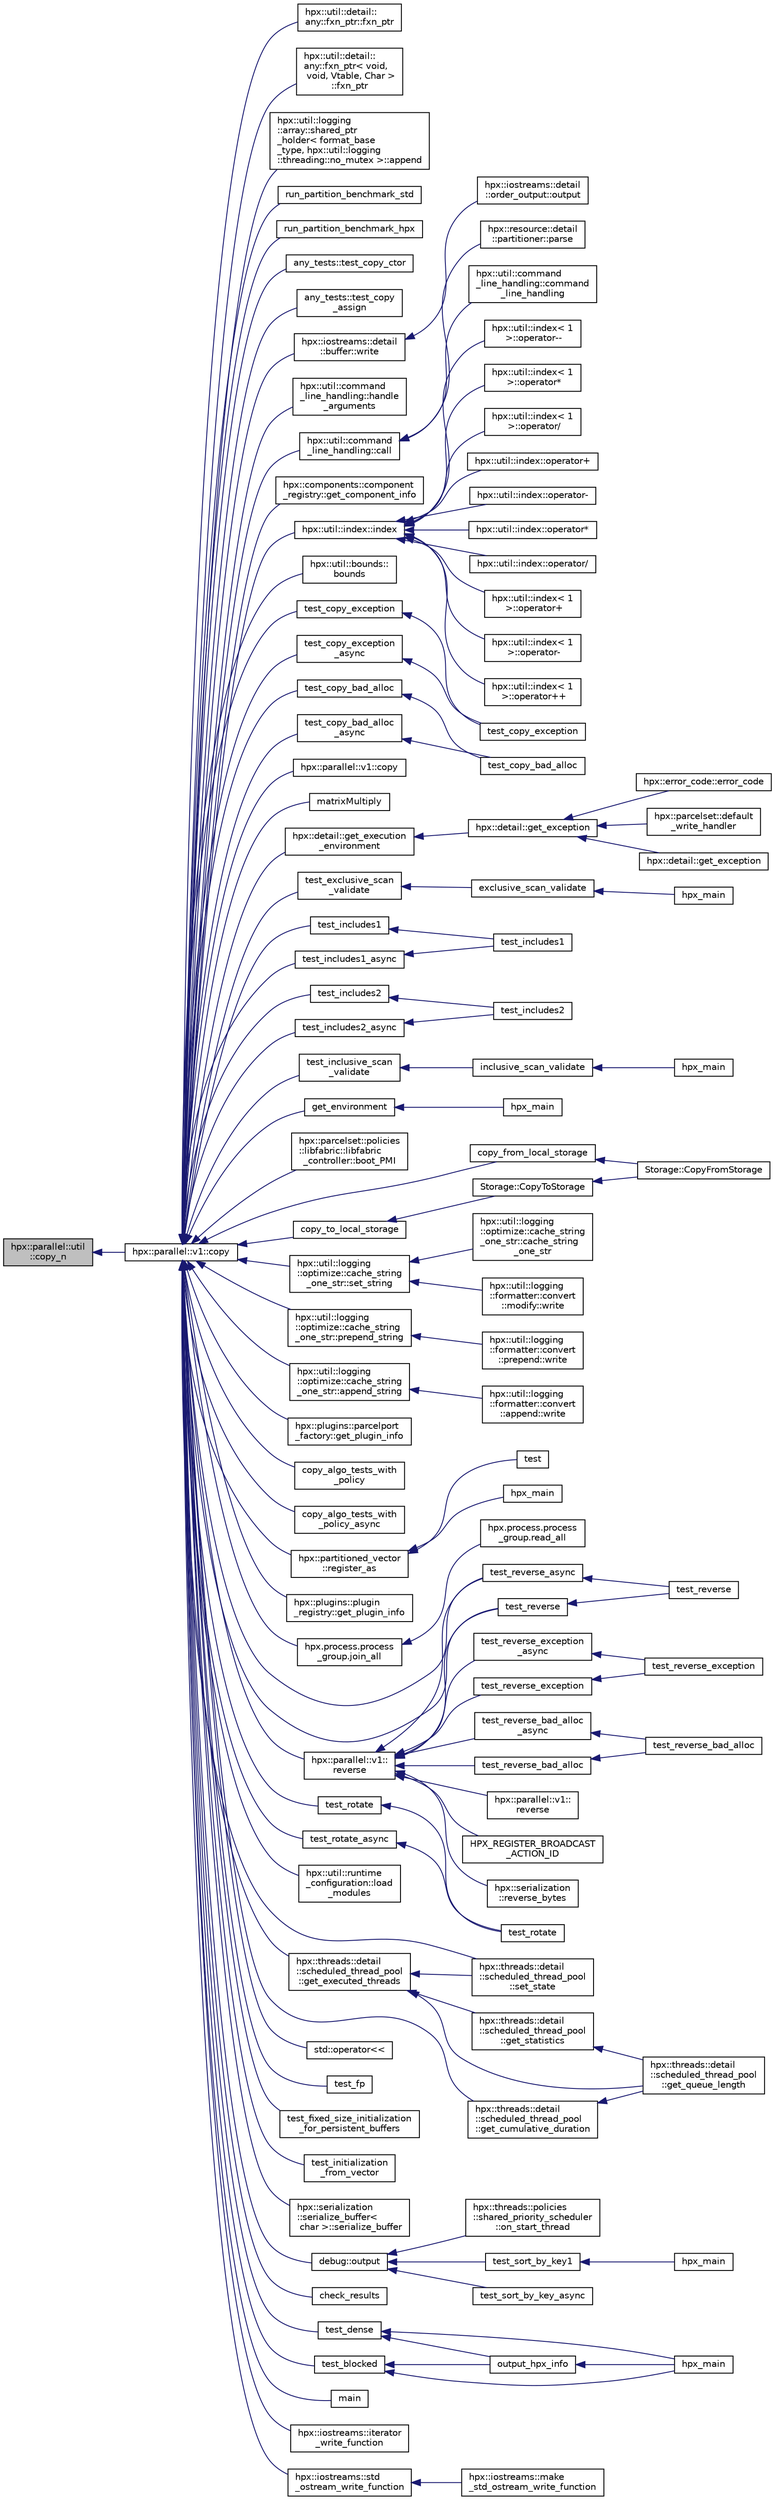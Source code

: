 digraph "hpx::parallel::util::copy_n"
{
  edge [fontname="Helvetica",fontsize="10",labelfontname="Helvetica",labelfontsize="10"];
  node [fontname="Helvetica",fontsize="10",shape=record];
  rankdir="LR";
  Node1063 [label="hpx::parallel::util\l::copy_n",height=0.2,width=0.4,color="black", fillcolor="grey75", style="filled", fontcolor="black"];
  Node1063 -> Node1064 [dir="back",color="midnightblue",fontsize="10",style="solid",fontname="Helvetica"];
  Node1064 [label="hpx::parallel::v1::copy",height=0.2,width=0.4,color="black", fillcolor="white", style="filled",URL="$db/db9/namespacehpx_1_1parallel_1_1v1.html#a502f993845638113034b4a1629b7a3c7"];
  Node1064 -> Node1065 [dir="back",color="midnightblue",fontsize="10",style="solid",fontname="Helvetica"];
  Node1065 [label="hpx::util::detail::\lany::fxn_ptr::fxn_ptr",height=0.2,width=0.4,color="black", fillcolor="white", style="filled",URL="$d7/dcb/structhpx_1_1util_1_1detail_1_1any_1_1fxn__ptr.html#ac412cd5fb1858a7626b032904bfcc99d"];
  Node1064 -> Node1066 [dir="back",color="midnightblue",fontsize="10",style="solid",fontname="Helvetica"];
  Node1066 [label="hpx::util::detail::\lany::fxn_ptr\< void,\l void, Vtable, Char \>\l::fxn_ptr",height=0.2,width=0.4,color="black", fillcolor="white", style="filled",URL="$d4/dfd/structhpx_1_1util_1_1detail_1_1any_1_1fxn__ptr_3_01void_00_01void_00_01_vtable_00_01_char_01_4.html#a34b8b84c43fba3e9c96736494926ef9e"];
  Node1064 -> Node1067 [dir="back",color="midnightblue",fontsize="10",style="solid",fontname="Helvetica"];
  Node1067 [label="hpx::util::logging\l::array::shared_ptr\l_holder\< format_base\l_type, hpx::util::logging\l::threading::no_mutex \>::append",height=0.2,width=0.4,color="black", fillcolor="white", style="filled",URL="$d3/d8f/classhpx_1_1util_1_1logging_1_1array_1_1shared__ptr__holder.html#a048beba4280ba0e17bf9b63e48202479"];
  Node1064 -> Node1068 [dir="back",color="midnightblue",fontsize="10",style="solid",fontname="Helvetica"];
  Node1068 [label="run_partition_benchmark_std",height=0.2,width=0.4,color="black", fillcolor="white", style="filled",URL="$d9/d88/benchmark__partition_8cpp.html#a8587bbea477cabbc07fb8c0909fda4bf"];
  Node1064 -> Node1069 [dir="back",color="midnightblue",fontsize="10",style="solid",fontname="Helvetica"];
  Node1069 [label="run_partition_benchmark_hpx",height=0.2,width=0.4,color="black", fillcolor="white", style="filled",URL="$d9/d88/benchmark__partition_8cpp.html#a5c3c49868cd7a8f750c0d4d67d90501c"];
  Node1064 -> Node1070 [dir="back",color="midnightblue",fontsize="10",style="solid",fontname="Helvetica"];
  Node1070 [label="any_tests::test_copy_ctor",height=0.2,width=0.4,color="black", fillcolor="white", style="filled",URL="$de/db0/namespaceany__tests.html#a4d2963fdb2362116cd7576b469e16554"];
  Node1064 -> Node1071 [dir="back",color="midnightblue",fontsize="10",style="solid",fontname="Helvetica"];
  Node1071 [label="any_tests::test_copy\l_assign",height=0.2,width=0.4,color="black", fillcolor="white", style="filled",URL="$de/db0/namespaceany__tests.html#aedf0528c40685a62151d9d189d9478a8"];
  Node1064 -> Node1072 [dir="back",color="midnightblue",fontsize="10",style="solid",fontname="Helvetica"];
  Node1072 [label="hpx::iostreams::detail\l::buffer::write",height=0.2,width=0.4,color="black", fillcolor="white", style="filled",URL="$d0/d8a/structhpx_1_1iostreams_1_1detail_1_1buffer.html#a3806c1acdff428b6a80e01c3304b1320"];
  Node1072 -> Node1073 [dir="back",color="midnightblue",fontsize="10",style="solid",fontname="Helvetica"];
  Node1073 [label="hpx::iostreams::detail\l::order_output::output",height=0.2,width=0.4,color="black", fillcolor="white", style="filled",URL="$d8/d93/structhpx_1_1iostreams_1_1detail_1_1order__output.html#aa91d162ef08182ee688436517a0724c7"];
  Node1064 -> Node1074 [dir="back",color="midnightblue",fontsize="10",style="solid",fontname="Helvetica"];
  Node1074 [label="hpx::util::command\l_line_handling::handle\l_arguments",height=0.2,width=0.4,color="black", fillcolor="white", style="filled",URL="$d2/df0/structhpx_1_1util_1_1command__line__handling.html#a1aa8a009a61fe583bf8de6e144846eee"];
  Node1064 -> Node1075 [dir="back",color="midnightblue",fontsize="10",style="solid",fontname="Helvetica"];
  Node1075 [label="hpx::util::command\l_line_handling::call",height=0.2,width=0.4,color="black", fillcolor="white", style="filled",URL="$d2/df0/structhpx_1_1util_1_1command__line__handling.html#a88a7542cea910b1dcb77191654c3419e"];
  Node1075 -> Node1076 [dir="back",color="midnightblue",fontsize="10",style="solid",fontname="Helvetica"];
  Node1076 [label="hpx::util::command\l_line_handling::command\l_line_handling",height=0.2,width=0.4,color="black", fillcolor="white", style="filled",URL="$d2/df0/structhpx_1_1util_1_1command__line__handling.html#a41c8e4f57b82b9f0357d259c70d11527"];
  Node1075 -> Node1077 [dir="back",color="midnightblue",fontsize="10",style="solid",fontname="Helvetica"];
  Node1077 [label="hpx::resource::detail\l::partitioner::parse",height=0.2,width=0.4,color="black", fillcolor="white", style="filled",URL="$d0/dab/classhpx_1_1resource_1_1detail_1_1partitioner.html#a8319dd5018945e7d493f7a6d88a6ca02"];
  Node1064 -> Node1078 [dir="back",color="midnightblue",fontsize="10",style="solid",fontname="Helvetica"];
  Node1078 [label="hpx::components::component\l_registry::get_component_info",height=0.2,width=0.4,color="black", fillcolor="white", style="filled",URL="$de/da5/structhpx_1_1components_1_1component__registry.html#a12bb12c156afc3b514f5ae5aed45090f",tooltip="Return the ini-information for all contained components. "];
  Node1064 -> Node1079 [dir="back",color="midnightblue",fontsize="10",style="solid",fontname="Helvetica"];
  Node1079 [label="hpx::util::index::index",height=0.2,width=0.4,color="black", fillcolor="white", style="filled",URL="$de/d30/classhpx_1_1util_1_1index.html#abf882e9cdd8bf9d95b4faba144f9caed",tooltip="Effects: Zero-initializes each component. "];
  Node1079 -> Node1080 [dir="back",color="midnightblue",fontsize="10",style="solid",fontname="Helvetica"];
  Node1080 [label="hpx::util::index::operator+",height=0.2,width=0.4,color="black", fillcolor="white", style="filled",URL="$de/d30/classhpx_1_1util_1_1index.html#aa34af735cadc4d8a2b5692f4b412912e",tooltip="Returns: index<Rank>{*this} += rhs. "];
  Node1079 -> Node1081 [dir="back",color="midnightblue",fontsize="10",style="solid",fontname="Helvetica"];
  Node1081 [label="hpx::util::index::operator-",height=0.2,width=0.4,color="black", fillcolor="white", style="filled",URL="$de/d30/classhpx_1_1util_1_1index.html#af2673a8ee8f0a7d06b05aa0df21dd4fd",tooltip="Returns: index<Rank>{*this} -= rhs. "];
  Node1079 -> Node1082 [dir="back",color="midnightblue",fontsize="10",style="solid",fontname="Helvetica"];
  Node1082 [label="hpx::util::index::operator*",height=0.2,width=0.4,color="black", fillcolor="white", style="filled",URL="$de/d30/classhpx_1_1util_1_1index.html#a88b206e4eed810dfb3b2bc0946511fc1",tooltip="Returns: index<Rank>{*this} *= v. "];
  Node1079 -> Node1083 [dir="back",color="midnightblue",fontsize="10",style="solid",fontname="Helvetica"];
  Node1083 [label="hpx::util::index::operator/",height=0.2,width=0.4,color="black", fillcolor="white", style="filled",URL="$de/d30/classhpx_1_1util_1_1index.html#acd7ae8f549efa876966cf63fecef7bd6",tooltip="Returns: index<Rank>{*this} /= v. "];
  Node1079 -> Node1084 [dir="back",color="midnightblue",fontsize="10",style="solid",fontname="Helvetica"];
  Node1084 [label="hpx::util::index\< 1\l \>::operator+",height=0.2,width=0.4,color="black", fillcolor="white", style="filled",URL="$d5/d22/classhpx_1_1util_1_1index_3_011_01_4.html#ae39412c026f3104fa5ae68e39be44d36",tooltip="Returns: index<Rank>{*this} += rhs. "];
  Node1079 -> Node1085 [dir="back",color="midnightblue",fontsize="10",style="solid",fontname="Helvetica"];
  Node1085 [label="hpx::util::index\< 1\l \>::operator-",height=0.2,width=0.4,color="black", fillcolor="white", style="filled",URL="$d5/d22/classhpx_1_1util_1_1index_3_011_01_4.html#addbab11e083426c0fb78a18934335abf",tooltip="Returns: index<Rank>{*this} -= rhs. "];
  Node1079 -> Node1086 [dir="back",color="midnightblue",fontsize="10",style="solid",fontname="Helvetica"];
  Node1086 [label="hpx::util::index\< 1\l \>::operator++",height=0.2,width=0.4,color="black", fillcolor="white", style="filled",URL="$d5/d22/classhpx_1_1util_1_1index_3_011_01_4.html#aec7d69c870cafa096c629a0a9e7503ad"];
  Node1079 -> Node1087 [dir="back",color="midnightblue",fontsize="10",style="solid",fontname="Helvetica"];
  Node1087 [label="hpx::util::index\< 1\l \>::operator--",height=0.2,width=0.4,color="black", fillcolor="white", style="filled",URL="$d5/d22/classhpx_1_1util_1_1index_3_011_01_4.html#a1f14fc3ee6db184107e5d112e03dd6f7"];
  Node1079 -> Node1088 [dir="back",color="midnightblue",fontsize="10",style="solid",fontname="Helvetica"];
  Node1088 [label="hpx::util::index\< 1\l \>::operator*",height=0.2,width=0.4,color="black", fillcolor="white", style="filled",URL="$d5/d22/classhpx_1_1util_1_1index_3_011_01_4.html#a32f4ab025e08253ba6acf9351b1694da",tooltip="Returns: index<Rank>{*this} *= v. "];
  Node1079 -> Node1089 [dir="back",color="midnightblue",fontsize="10",style="solid",fontname="Helvetica"];
  Node1089 [label="hpx::util::index\< 1\l \>::operator/",height=0.2,width=0.4,color="black", fillcolor="white", style="filled",URL="$d5/d22/classhpx_1_1util_1_1index_3_011_01_4.html#a3d225d331fb3d8dc8fcb9e760c9518d9",tooltip="Returns: index<Rank>{*this} /= v. "];
  Node1064 -> Node1090 [dir="back",color="midnightblue",fontsize="10",style="solid",fontname="Helvetica"];
  Node1090 [label="hpx::util::bounds::\lbounds",height=0.2,width=0.4,color="black", fillcolor="white", style="filled",URL="$d4/d1b/classhpx_1_1util_1_1bounds.html#a601f156f60c6e659628f03d389770fe7",tooltip="Effects: Zero-initializes each component. "];
  Node1064 -> Node1091 [dir="back",color="midnightblue",fontsize="10",style="solid",fontname="Helvetica"];
  Node1091 [label="test_copy_exception",height=0.2,width=0.4,color="black", fillcolor="white", style="filled",URL="$d9/d54/copy_8cpp.html#a8ffc3bbb8c0f16b653e0f5c7cc243f21"];
  Node1091 -> Node1092 [dir="back",color="midnightblue",fontsize="10",style="solid",fontname="Helvetica"];
  Node1092 [label="test_copy_exception",height=0.2,width=0.4,color="black", fillcolor="white", style="filled",URL="$d9/d54/copy_8cpp.html#af7fb37549a32793d916e9bad873d5813"];
  Node1064 -> Node1093 [dir="back",color="midnightblue",fontsize="10",style="solid",fontname="Helvetica"];
  Node1093 [label="test_copy_exception\l_async",height=0.2,width=0.4,color="black", fillcolor="white", style="filled",URL="$d9/d54/copy_8cpp.html#a975f6058b2ad575758bb9c1b54a1c464"];
  Node1093 -> Node1092 [dir="back",color="midnightblue",fontsize="10",style="solid",fontname="Helvetica"];
  Node1064 -> Node1094 [dir="back",color="midnightblue",fontsize="10",style="solid",fontname="Helvetica"];
  Node1094 [label="test_copy_bad_alloc",height=0.2,width=0.4,color="black", fillcolor="white", style="filled",URL="$d9/d54/copy_8cpp.html#a4c5374392b9ae4528dc31288a3a45d20"];
  Node1094 -> Node1095 [dir="back",color="midnightblue",fontsize="10",style="solid",fontname="Helvetica"];
  Node1095 [label="test_copy_bad_alloc",height=0.2,width=0.4,color="black", fillcolor="white", style="filled",URL="$d9/d54/copy_8cpp.html#aedcfd9653ff5c789744b7fa97fdf2823"];
  Node1064 -> Node1096 [dir="back",color="midnightblue",fontsize="10",style="solid",fontname="Helvetica"];
  Node1096 [label="test_copy_bad_alloc\l_async",height=0.2,width=0.4,color="black", fillcolor="white", style="filled",URL="$d9/d54/copy_8cpp.html#aae3d66abea479b770899329ccb071715"];
  Node1096 -> Node1095 [dir="back",color="midnightblue",fontsize="10",style="solid",fontname="Helvetica"];
  Node1064 -> Node1097 [dir="back",color="midnightblue",fontsize="10",style="solid",fontname="Helvetica"];
  Node1097 [label="hpx::parallel::v1::copy",height=0.2,width=0.4,color="black", fillcolor="white", style="filled",URL="$db/db9/namespacehpx_1_1parallel_1_1v1.html#acbc0b8406e3e0e109cbbae1ba799520f"];
  Node1064 -> Node1098 [dir="back",color="midnightblue",fontsize="10",style="solid",fontname="Helvetica"];
  Node1098 [label="matrixMultiply",height=0.2,width=0.4,color="black", fillcolor="white", style="filled",URL="$dd/d84/cublas__matmul_8cpp.html#aa067c394898cc546b800722bc5eae6ee"];
  Node1064 -> Node1099 [dir="back",color="midnightblue",fontsize="10",style="solid",fontname="Helvetica"];
  Node1099 [label="hpx::detail::get_execution\l_environment",height=0.2,width=0.4,color="black", fillcolor="white", style="filled",URL="$d5/dbe/namespacehpx_1_1detail.html#a3e32a0565372de65928b1a495a4e9d2b"];
  Node1099 -> Node1100 [dir="back",color="midnightblue",fontsize="10",style="solid",fontname="Helvetica"];
  Node1100 [label="hpx::detail::get_exception",height=0.2,width=0.4,color="black", fillcolor="white", style="filled",URL="$d5/dbe/namespacehpx_1_1detail.html#a9bc870a59e82a707b66f801d11a31524"];
  Node1100 -> Node1101 [dir="back",color="midnightblue",fontsize="10",style="solid",fontname="Helvetica"];
  Node1101 [label="hpx::error_code::error_code",height=0.2,width=0.4,color="black", fillcolor="white", style="filled",URL="$d0/ddf/classhpx_1_1error__code.html#a6c75f772a727844e82acc4bda0478be1"];
  Node1100 -> Node1102 [dir="back",color="midnightblue",fontsize="10",style="solid",fontname="Helvetica"];
  Node1102 [label="hpx::parcelset::default\l_write_handler",height=0.2,width=0.4,color="black", fillcolor="white", style="filled",URL="$d4/d41/namespacehpx_1_1parcelset.html#afbd7ba917a0c0adcad43f9b8b0ef1dc2"];
  Node1100 -> Node1103 [dir="back",color="midnightblue",fontsize="10",style="solid",fontname="Helvetica"];
  Node1103 [label="hpx::detail::get_exception",height=0.2,width=0.4,color="black", fillcolor="white", style="filled",URL="$d5/dbe/namespacehpx_1_1detail.html#ae1fcb86925dcb6c7699a858634407236"];
  Node1064 -> Node1104 [dir="back",color="midnightblue",fontsize="10",style="solid",fontname="Helvetica"];
  Node1104 [label="test_exclusive_scan\l_validate",height=0.2,width=0.4,color="black", fillcolor="white", style="filled",URL="$df/d8d/exclusive__scan__validate_8cpp.html#a3ad0827210ccbc9a0b7c3f7082df3661"];
  Node1104 -> Node1105 [dir="back",color="midnightblue",fontsize="10",style="solid",fontname="Helvetica"];
  Node1105 [label="exclusive_scan_validate",height=0.2,width=0.4,color="black", fillcolor="white", style="filled",URL="$df/d8d/exclusive__scan__validate_8cpp.html#a3178f79cb25796b61aa07c085078a217"];
  Node1105 -> Node1106 [dir="back",color="midnightblue",fontsize="10",style="solid",fontname="Helvetica"];
  Node1106 [label="hpx_main",height=0.2,width=0.4,color="black", fillcolor="white", style="filled",URL="$df/d8d/exclusive__scan__validate_8cpp.html#a4ca51ec94fa82421fc621b58eef7b01c"];
  Node1064 -> Node1107 [dir="back",color="midnightblue",fontsize="10",style="solid",fontname="Helvetica"];
  Node1107 [label="test_includes1",height=0.2,width=0.4,color="black", fillcolor="white", style="filled",URL="$dc/d10/includes_8cpp.html#ac9a328bca1819c3cf102403b9e78af4d"];
  Node1107 -> Node1108 [dir="back",color="midnightblue",fontsize="10",style="solid",fontname="Helvetica"];
  Node1108 [label="test_includes1",height=0.2,width=0.4,color="black", fillcolor="white", style="filled",URL="$dc/d10/includes_8cpp.html#a6d101b4dd9e1eda799b990378346277a"];
  Node1064 -> Node1109 [dir="back",color="midnightblue",fontsize="10",style="solid",fontname="Helvetica"];
  Node1109 [label="test_includes1_async",height=0.2,width=0.4,color="black", fillcolor="white", style="filled",URL="$dc/d10/includes_8cpp.html#a54dad366ee0ed5b7f40cb5bf2eb78c8b"];
  Node1109 -> Node1108 [dir="back",color="midnightblue",fontsize="10",style="solid",fontname="Helvetica"];
  Node1064 -> Node1110 [dir="back",color="midnightblue",fontsize="10",style="solid",fontname="Helvetica"];
  Node1110 [label="test_includes2",height=0.2,width=0.4,color="black", fillcolor="white", style="filled",URL="$dc/d10/includes_8cpp.html#aa28131ce41bfe9d6f55063ecaaa95d0b"];
  Node1110 -> Node1111 [dir="back",color="midnightblue",fontsize="10",style="solid",fontname="Helvetica"];
  Node1111 [label="test_includes2",height=0.2,width=0.4,color="black", fillcolor="white", style="filled",URL="$dc/d10/includes_8cpp.html#a094e019ec3ea270d55f1b58f7e08cfd0"];
  Node1064 -> Node1112 [dir="back",color="midnightblue",fontsize="10",style="solid",fontname="Helvetica"];
  Node1112 [label="test_includes2_async",height=0.2,width=0.4,color="black", fillcolor="white", style="filled",URL="$dc/d10/includes_8cpp.html#a74f23df4b3d3dfced1942f74518c545e"];
  Node1112 -> Node1111 [dir="back",color="midnightblue",fontsize="10",style="solid",fontname="Helvetica"];
  Node1064 -> Node1113 [dir="back",color="midnightblue",fontsize="10",style="solid",fontname="Helvetica"];
  Node1113 [label="test_inclusive_scan\l_validate",height=0.2,width=0.4,color="black", fillcolor="white", style="filled",URL="$d1/d1e/inclusive__scan__tests_8hpp.html#a2576aec37ed584e4e707efc8e894d04f"];
  Node1113 -> Node1114 [dir="back",color="midnightblue",fontsize="10",style="solid",fontname="Helvetica"];
  Node1114 [label="inclusive_scan_validate",height=0.2,width=0.4,color="black", fillcolor="white", style="filled",URL="$d4/d31/inclusive__scan_8cpp.html#ac12e0974d9a242534d53315ebffcf4ea"];
  Node1114 -> Node1115 [dir="back",color="midnightblue",fontsize="10",style="solid",fontname="Helvetica"];
  Node1115 [label="hpx_main",height=0.2,width=0.4,color="black", fillcolor="white", style="filled",URL="$d4/d31/inclusive__scan_8cpp.html#a4ca51ec94fa82421fc621b58eef7b01c"];
  Node1064 -> Node1116 [dir="back",color="midnightblue",fontsize="10",style="solid",fontname="Helvetica"];
  Node1116 [label="get_environment",height=0.2,width=0.4,color="black", fillcolor="white", style="filled",URL="$df/ddc/launch__process_8cpp.html#a0cf78c7984634501049f3dc46fd28d69"];
  Node1116 -> Node1117 [dir="back",color="midnightblue",fontsize="10",style="solid",fontname="Helvetica"];
  Node1117 [label="hpx_main",height=0.2,width=0.4,color="black", fillcolor="white", style="filled",URL="$df/ddc/launch__process_8cpp.html#a4ca51ec94fa82421fc621b58eef7b01c"];
  Node1064 -> Node1118 [dir="back",color="midnightblue",fontsize="10",style="solid",fontname="Helvetica"];
  Node1118 [label="hpx::parcelset::policies\l::libfabric::libfabric\l_controller::boot_PMI",height=0.2,width=0.4,color="black", fillcolor="white", style="filled",URL="$db/d9f/classhpx_1_1parcelset_1_1policies_1_1libfabric_1_1libfabric__controller.html#a8107a3c0779afb2b6f59b6f2d7fed085"];
  Node1064 -> Node1119 [dir="back",color="midnightblue",fontsize="10",style="solid",fontname="Helvetica"];
  Node1119 [label="copy_to_local_storage",height=0.2,width=0.4,color="black", fillcolor="white", style="filled",URL="$db/daa/network__storage_8cpp.html#a4a30e53cccd72e7de949feb0415f8d20"];
  Node1119 -> Node1120 [dir="back",color="midnightblue",fontsize="10",style="solid",fontname="Helvetica"];
  Node1120 [label="Storage::CopyToStorage",height=0.2,width=0.4,color="black", fillcolor="white", style="filled",URL="$db/dd5/namespace_storage.html#a67db530df57f7b0d41ea9afcaac8946c"];
  Node1120 -> Node1121 [dir="back",color="midnightblue",fontsize="10",style="solid",fontname="Helvetica"];
  Node1121 [label="Storage::CopyFromStorage",height=0.2,width=0.4,color="black", fillcolor="white", style="filled",URL="$db/dd5/namespace_storage.html#afc22ee9d2a21b6e473f85bb8b98c93b0"];
  Node1064 -> Node1122 [dir="back",color="midnightblue",fontsize="10",style="solid",fontname="Helvetica"];
  Node1122 [label="copy_from_local_storage",height=0.2,width=0.4,color="black", fillcolor="white", style="filled",URL="$db/daa/network__storage_8cpp.html#a6abda1483818c08b41b9b2eeb5d974a3"];
  Node1122 -> Node1121 [dir="back",color="midnightblue",fontsize="10",style="solid",fontname="Helvetica"];
  Node1064 -> Node1123 [dir="back",color="midnightblue",fontsize="10",style="solid",fontname="Helvetica"];
  Node1123 [label="hpx::util::logging\l::optimize::cache_string\l_one_str::set_string",height=0.2,width=0.4,color="black", fillcolor="white", style="filled",URL="$d2/df1/structhpx_1_1util_1_1logging_1_1optimize_1_1cache__string__one__str.html#a68a6011976ebbb742364cbdcbbad654c"];
  Node1123 -> Node1124 [dir="back",color="midnightblue",fontsize="10",style="solid",fontname="Helvetica"];
  Node1124 [label="hpx::util::logging\l::formatter::convert\l::modify::write",height=0.2,width=0.4,color="black", fillcolor="white", style="filled",URL="$df/d5f/namespacehpx_1_1util_1_1logging_1_1formatter_1_1convert_1_1modify.html#a7c07f6847ab66deacc9a8f568981251f"];
  Node1123 -> Node1125 [dir="back",color="midnightblue",fontsize="10",style="solid",fontname="Helvetica"];
  Node1125 [label="hpx::util::logging\l::optimize::cache_string\l_one_str::cache_string\l_one_str",height=0.2,width=0.4,color="black", fillcolor="white", style="filled",URL="$d2/df1/structhpx_1_1util_1_1logging_1_1optimize_1_1cache__string__one__str.html#acb8b3a32a98895381f06c406f4c0f923"];
  Node1064 -> Node1126 [dir="back",color="midnightblue",fontsize="10",style="solid",fontname="Helvetica"];
  Node1126 [label="hpx::util::logging\l::optimize::cache_string\l_one_str::prepend_string",height=0.2,width=0.4,color="black", fillcolor="white", style="filled",URL="$d2/df1/structhpx_1_1util_1_1logging_1_1optimize_1_1cache__string__one__str.html#ac65d8bb47cd38308b999f665ec8e743f"];
  Node1126 -> Node1127 [dir="back",color="midnightblue",fontsize="10",style="solid",fontname="Helvetica"];
  Node1127 [label="hpx::util::logging\l::formatter::convert\l::prepend::write",height=0.2,width=0.4,color="black", fillcolor="white", style="filled",URL="$de/d08/namespacehpx_1_1util_1_1logging_1_1formatter_1_1convert_1_1prepend.html#a9d1f7a8714138e4c036db67efa8a84ef"];
  Node1064 -> Node1128 [dir="back",color="midnightblue",fontsize="10",style="solid",fontname="Helvetica"];
  Node1128 [label="hpx::util::logging\l::optimize::cache_string\l_one_str::append_string",height=0.2,width=0.4,color="black", fillcolor="white", style="filled",URL="$d2/df1/structhpx_1_1util_1_1logging_1_1optimize_1_1cache__string__one__str.html#aa454ed031c9577ea72be70dc9db7fb0e"];
  Node1128 -> Node1129 [dir="back",color="midnightblue",fontsize="10",style="solid",fontname="Helvetica"];
  Node1129 [label="hpx::util::logging\l::formatter::convert\l::append::write",height=0.2,width=0.4,color="black", fillcolor="white", style="filled",URL="$da/d97/namespacehpx_1_1util_1_1logging_1_1formatter_1_1convert_1_1append.html#a4b983567f53121b8e642d2b68e4b56d7"];
  Node1064 -> Node1130 [dir="back",color="midnightblue",fontsize="10",style="solid",fontname="Helvetica"];
  Node1130 [label="hpx::plugins::parcelport\l_factory::get_plugin_info",height=0.2,width=0.4,color="black", fillcolor="white", style="filled",URL="$d2/d50/structhpx_1_1plugins_1_1parcelport__factory.html#ae0bfc9ba44b48f0fab21ce8ad91f98aa"];
  Node1064 -> Node1131 [dir="back",color="midnightblue",fontsize="10",style="solid",fontname="Helvetica"];
  Node1131 [label="copy_algo_tests_with\l_policy",height=0.2,width=0.4,color="black", fillcolor="white", style="filled",URL="$d9/d91/partitioned__vector__copy_8cpp.html#ae0e3f9d05350442941fbd4339e31e6be"];
  Node1064 -> Node1132 [dir="back",color="midnightblue",fontsize="10",style="solid",fontname="Helvetica"];
  Node1132 [label="copy_algo_tests_with\l_policy_async",height=0.2,width=0.4,color="black", fillcolor="white", style="filled",URL="$d9/d91/partitioned__vector__copy_8cpp.html#a2a8bfcd77f2b6d1bef69bbfcd08f2ca3"];
  Node1064 -> Node1133 [dir="back",color="midnightblue",fontsize="10",style="solid",fontname="Helvetica"];
  Node1133 [label="hpx::partitioned_vector\l::register_as",height=0.2,width=0.4,color="black", fillcolor="white", style="filled",URL="$d1/d60/classhpx_1_1partitioned__vector.html#aa5bc9806884a016563badd3631acba76"];
  Node1133 -> Node1134 [dir="back",color="midnightblue",fontsize="10",style="solid",fontname="Helvetica"];
  Node1134 [label="hpx_main",height=0.2,width=0.4,color="black", fillcolor="white", style="filled",URL="$db/d7c/partitioned__vector__spmd__foreach_8cpp.html#a4ca51ec94fa82421fc621b58eef7b01c"];
  Node1133 -> Node1135 [dir="back",color="midnightblue",fontsize="10",style="solid",fontname="Helvetica"];
  Node1135 [label="test",height=0.2,width=0.4,color="black", fillcolor="white", style="filled",URL="$dd/dc9/serialization__partitioned__vector_8cpp.html#ad31f39df04713d49dcb2ed6f9ec4c77b"];
  Node1064 -> Node1136 [dir="back",color="midnightblue",fontsize="10",style="solid",fontname="Helvetica"];
  Node1136 [label="hpx::plugins::plugin\l_registry::get_plugin_info",height=0.2,width=0.4,color="black", fillcolor="white", style="filled",URL="$d2/d92/structhpx_1_1plugins_1_1plugin__registry.html#ac91702c64cc8940454562390d79e341f",tooltip="Return the ini-information for all contained components. "];
  Node1064 -> Node1137 [dir="back",color="midnightblue",fontsize="10",style="solid",fontname="Helvetica"];
  Node1137 [label="hpx.process.process\l_group.join_all",height=0.2,width=0.4,color="black", fillcolor="white", style="filled",URL="$d5/d67/classhpx_1_1process_1_1process__group.html#adcfb796ea57830ecf0c854f89e10f7b0"];
  Node1137 -> Node1138 [dir="back",color="midnightblue",fontsize="10",style="solid",fontname="Helvetica"];
  Node1138 [label="hpx.process.process\l_group.read_all",height=0.2,width=0.4,color="black", fillcolor="white", style="filled",URL="$d5/d67/classhpx_1_1process_1_1process__group.html#a9250808f2c832dbcce173126d1df9106"];
  Node1064 -> Node1139 [dir="back",color="midnightblue",fontsize="10",style="solid",fontname="Helvetica"];
  Node1139 [label="test_reverse",height=0.2,width=0.4,color="black", fillcolor="white", style="filled",URL="$d8/dc4/reverse_8cpp.html#a698a7dfc93bebfd1903e9279d728b478"];
  Node1139 -> Node1140 [dir="back",color="midnightblue",fontsize="10",style="solid",fontname="Helvetica"];
  Node1140 [label="test_reverse",height=0.2,width=0.4,color="black", fillcolor="white", style="filled",URL="$d8/dc4/reverse_8cpp.html#af8ceb06646276dda271ee75fb9cb1330"];
  Node1064 -> Node1141 [dir="back",color="midnightblue",fontsize="10",style="solid",fontname="Helvetica"];
  Node1141 [label="test_reverse_async",height=0.2,width=0.4,color="black", fillcolor="white", style="filled",URL="$d8/dc4/reverse_8cpp.html#a98d04b1d1b66041667a0b108cb75bd94"];
  Node1141 -> Node1140 [dir="back",color="midnightblue",fontsize="10",style="solid",fontname="Helvetica"];
  Node1064 -> Node1142 [dir="back",color="midnightblue",fontsize="10",style="solid",fontname="Helvetica"];
  Node1142 [label="hpx::parallel::v1::\lreverse",height=0.2,width=0.4,color="black", fillcolor="white", style="filled",URL="$db/db9/namespacehpx_1_1parallel_1_1v1.html#a6bbf1266e4c8218912dd6b0f4e45af81"];
  Node1142 -> Node1143 [dir="back",color="midnightblue",fontsize="10",style="solid",fontname="Helvetica"];
  Node1143 [label="hpx::serialization\l::reverse_bytes",height=0.2,width=0.4,color="black", fillcolor="white", style="filled",URL="$d5/d3c/namespacehpx_1_1serialization.html#a8f011ebc83a6d30da709e16b0cb73d01"];
  Node1142 -> Node1139 [dir="back",color="midnightblue",fontsize="10",style="solid",fontname="Helvetica"];
  Node1142 -> Node1141 [dir="back",color="midnightblue",fontsize="10",style="solid",fontname="Helvetica"];
  Node1142 -> Node1144 [dir="back",color="midnightblue",fontsize="10",style="solid",fontname="Helvetica"];
  Node1144 [label="test_reverse_exception",height=0.2,width=0.4,color="black", fillcolor="white", style="filled",URL="$d8/dc4/reverse_8cpp.html#a3fc488f688ffcc2638e75651d05ce0a1"];
  Node1144 -> Node1145 [dir="back",color="midnightblue",fontsize="10",style="solid",fontname="Helvetica"];
  Node1145 [label="test_reverse_exception",height=0.2,width=0.4,color="black", fillcolor="white", style="filled",URL="$d8/dc4/reverse_8cpp.html#aa2d8d81dddb303261c7e261a04af58e8"];
  Node1142 -> Node1146 [dir="back",color="midnightblue",fontsize="10",style="solid",fontname="Helvetica"];
  Node1146 [label="test_reverse_exception\l_async",height=0.2,width=0.4,color="black", fillcolor="white", style="filled",URL="$d8/dc4/reverse_8cpp.html#aa1ef542757feafa7771fd3a91fad9ec3"];
  Node1146 -> Node1145 [dir="back",color="midnightblue",fontsize="10",style="solid",fontname="Helvetica"];
  Node1142 -> Node1147 [dir="back",color="midnightblue",fontsize="10",style="solid",fontname="Helvetica"];
  Node1147 [label="test_reverse_bad_alloc",height=0.2,width=0.4,color="black", fillcolor="white", style="filled",URL="$d8/dc4/reverse_8cpp.html#a40fe535807d02cbe5ca07115a9136645"];
  Node1147 -> Node1148 [dir="back",color="midnightblue",fontsize="10",style="solid",fontname="Helvetica"];
  Node1148 [label="test_reverse_bad_alloc",height=0.2,width=0.4,color="black", fillcolor="white", style="filled",URL="$d8/dc4/reverse_8cpp.html#ab4e1a7ce9674bb5cf3ffcc0f43d8f0df"];
  Node1142 -> Node1149 [dir="back",color="midnightblue",fontsize="10",style="solid",fontname="Helvetica"];
  Node1149 [label="test_reverse_bad_alloc\l_async",height=0.2,width=0.4,color="black", fillcolor="white", style="filled",URL="$d8/dc4/reverse_8cpp.html#ae0154bff33a98454ffa3b43769b3947c"];
  Node1149 -> Node1148 [dir="back",color="midnightblue",fontsize="10",style="solid",fontname="Helvetica"];
  Node1142 -> Node1150 [dir="back",color="midnightblue",fontsize="10",style="solid",fontname="Helvetica"];
  Node1150 [label="hpx::parallel::v1::\lreverse",height=0.2,width=0.4,color="black", fillcolor="white", style="filled",URL="$db/db9/namespacehpx_1_1parallel_1_1v1.html#add542518419ae02ebf254281b2f6b467"];
  Node1142 -> Node1151 [dir="back",color="midnightblue",fontsize="10",style="solid",fontname="Helvetica"];
  Node1151 [label="HPX_REGISTER_BROADCAST\l_ACTION_ID",height=0.2,width=0.4,color="black", fillcolor="white", style="filled",URL="$de/d5c/runtime__support__server_8cpp.html#a2c7fd60adfab122ae67b173ad73fc706"];
  Node1064 -> Node1152 [dir="back",color="midnightblue",fontsize="10",style="solid",fontname="Helvetica"];
  Node1152 [label="test_rotate",height=0.2,width=0.4,color="black", fillcolor="white", style="filled",URL="$d7/d5d/rotate_8cpp.html#ab8a8520d8bdef3f9022bc5377426d949"];
  Node1152 -> Node1153 [dir="back",color="midnightblue",fontsize="10",style="solid",fontname="Helvetica"];
  Node1153 [label="test_rotate",height=0.2,width=0.4,color="black", fillcolor="white", style="filled",URL="$d7/d5d/rotate_8cpp.html#ae9e7ca0d224acd1e52ac006b1b1249e6"];
  Node1064 -> Node1154 [dir="back",color="midnightblue",fontsize="10",style="solid",fontname="Helvetica"];
  Node1154 [label="test_rotate_async",height=0.2,width=0.4,color="black", fillcolor="white", style="filled",URL="$d7/d5d/rotate_8cpp.html#ae3e37eb13d1c555e7ec861e99599cecb"];
  Node1154 -> Node1153 [dir="back",color="midnightblue",fontsize="10",style="solid",fontname="Helvetica"];
  Node1064 -> Node1155 [dir="back",color="midnightblue",fontsize="10",style="solid",fontname="Helvetica"];
  Node1155 [label="hpx::util::runtime\l_configuration::load\l_modules",height=0.2,width=0.4,color="black", fillcolor="white", style="filled",URL="$d8/d70/classhpx_1_1util_1_1runtime__configuration.html#a684c450613a1e9286639e43b793a07ce"];
  Node1064 -> Node1156 [dir="back",color="midnightblue",fontsize="10",style="solid",fontname="Helvetica"];
  Node1156 [label="hpx::threads::detail\l::scheduled_thread_pool\l::set_state",height=0.2,width=0.4,color="black", fillcolor="white", style="filled",URL="$d2/df7/classhpx_1_1threads_1_1detail_1_1scheduled__thread__pool.html#a4c5c2e57730a788a22926759bcc07972"];
  Node1064 -> Node1157 [dir="back",color="midnightblue",fontsize="10",style="solid",fontname="Helvetica"];
  Node1157 [label="hpx::threads::detail\l::scheduled_thread_pool\l::get_executed_threads",height=0.2,width=0.4,color="black", fillcolor="white", style="filled",URL="$d2/df7/classhpx_1_1threads_1_1detail_1_1scheduled__thread__pool.html#a752993760499d1faf511432e3230620a"];
  Node1157 -> Node1158 [dir="back",color="midnightblue",fontsize="10",style="solid",fontname="Helvetica"];
  Node1158 [label="hpx::threads::detail\l::scheduled_thread_pool\l::get_queue_length",height=0.2,width=0.4,color="black", fillcolor="white", style="filled",URL="$d2/df7/classhpx_1_1threads_1_1detail_1_1scheduled__thread__pool.html#a2f281765fae56e182a978b907c75f1ca"];
  Node1157 -> Node1156 [dir="back",color="midnightblue",fontsize="10",style="solid",fontname="Helvetica"];
  Node1157 -> Node1159 [dir="back",color="midnightblue",fontsize="10",style="solid",fontname="Helvetica"];
  Node1159 [label="hpx::threads::detail\l::scheduled_thread_pool\l::get_statistics",height=0.2,width=0.4,color="black", fillcolor="white", style="filled",URL="$d2/df7/classhpx_1_1threads_1_1detail_1_1scheduled__thread__pool.html#af2dcb72d2af1ae8d518295a975531b21"];
  Node1159 -> Node1158 [dir="back",color="midnightblue",fontsize="10",style="solid",fontname="Helvetica"];
  Node1064 -> Node1160 [dir="back",color="midnightblue",fontsize="10",style="solid",fontname="Helvetica"];
  Node1160 [label="hpx::threads::detail\l::scheduled_thread_pool\l::get_cumulative_duration",height=0.2,width=0.4,color="black", fillcolor="white", style="filled",URL="$d2/df7/classhpx_1_1threads_1_1detail_1_1scheduled__thread__pool.html#a8d4a988d98693b637a1591ecbc404721"];
  Node1160 -> Node1158 [dir="back",color="midnightblue",fontsize="10",style="solid",fontname="Helvetica"];
  Node1064 -> Node1161 [dir="back",color="midnightblue",fontsize="10",style="solid",fontname="Helvetica"];
  Node1161 [label="std::operator\<\<",height=0.2,width=0.4,color="black", fillcolor="white", style="filled",URL="$d8/dcc/namespacestd.html#a7b26db8bc46202080a4c579d92a9013a"];
  Node1064 -> Node1162 [dir="back",color="midnightblue",fontsize="10",style="solid",fontname="Helvetica"];
  Node1162 [label="test_fp",height=0.2,width=0.4,color="black", fillcolor="white", style="filled",URL="$d8/d4f/serialization__unordered__map_8cpp.html#a1562c7873e81687d6bf131c9993a198d"];
  Node1064 -> Node1163 [dir="back",color="midnightblue",fontsize="10",style="solid",fontname="Helvetica"];
  Node1163 [label="test_fixed_size_initialization\l_for_persistent_buffers",height=0.2,width=0.4,color="black", fillcolor="white", style="filled",URL="$d1/d00/serialize__buffer_8cpp.html#abe9b6b9d0e6120127310acff16e660e4"];
  Node1064 -> Node1164 [dir="back",color="midnightblue",fontsize="10",style="solid",fontname="Helvetica"];
  Node1164 [label="test_initialization\l_from_vector",height=0.2,width=0.4,color="black", fillcolor="white", style="filled",URL="$d1/d00/serialize__buffer_8cpp.html#a7c7ba2950fb1f3ce99c5a169b38ecbc6"];
  Node1064 -> Node1165 [dir="back",color="midnightblue",fontsize="10",style="solid",fontname="Helvetica"];
  Node1165 [label="hpx::serialization\l::serialize_buffer\<\l char \>::serialize_buffer",height=0.2,width=0.4,color="black", fillcolor="white", style="filled",URL="$dd/d44/classhpx_1_1serialization_1_1serialize__buffer.html#a02f6fb2c4b1df266d4efadea9db6c959"];
  Node1064 -> Node1166 [dir="back",color="midnightblue",fontsize="10",style="solid",fontname="Helvetica"];
  Node1166 [label="debug::output",height=0.2,width=0.4,color="black", fillcolor="white", style="filled",URL="$d2/dde/namespacedebug.html#abf30712c4e5a6ef52e7161d55681751f"];
  Node1166 -> Node1167 [dir="back",color="midnightblue",fontsize="10",style="solid",fontname="Helvetica"];
  Node1167 [label="hpx::threads::policies\l::shared_priority_scheduler\l::on_start_thread",height=0.2,width=0.4,color="black", fillcolor="white", style="filled",URL="$d8/d52/classhpx_1_1threads_1_1policies_1_1shared__priority__scheduler.html#a6b50d46539ac974cbe2706f56c2fbc3f"];
  Node1166 -> Node1168 [dir="back",color="midnightblue",fontsize="10",style="solid",fontname="Helvetica"];
  Node1168 [label="test_sort_by_key1",height=0.2,width=0.4,color="black", fillcolor="white", style="filled",URL="$df/daa/sort__by__key_8cpp.html#a8652239ac3ed0857d7ab6d8a87ee38d5"];
  Node1168 -> Node1169 [dir="back",color="midnightblue",fontsize="10",style="solid",fontname="Helvetica"];
  Node1169 [label="hpx_main",height=0.2,width=0.4,color="black", fillcolor="white", style="filled",URL="$df/daa/sort__by__key_8cpp.html#a4ca51ec94fa82421fc621b58eef7b01c"];
  Node1166 -> Node1170 [dir="back",color="midnightblue",fontsize="10",style="solid",fontname="Helvetica"];
  Node1170 [label="test_sort_by_key_async",height=0.2,width=0.4,color="black", fillcolor="white", style="filled",URL="$df/daa/sort__by__key_8cpp.html#ac09b80a6ff7103516379f571e4f168ce"];
  Node1064 -> Node1171 [dir="back",color="midnightblue",fontsize="10",style="solid",fontname="Helvetica"];
  Node1171 [label="check_results",height=0.2,width=0.4,color="black", fillcolor="white", style="filled",URL="$da/d5f/stream_8cpp.html#a35f01bec8b4f294117e3760cc2239993"];
  Node1064 -> Node1172 [dir="back",color="midnightblue",fontsize="10",style="solid",fontname="Helvetica"];
  Node1172 [label="test_dense",height=0.2,width=0.4,color="black", fillcolor="white", style="filled",URL="$d5/d98/tests_8hh.html#afc18472d3b5d5c43c321bab65a841aec"];
  Node1172 -> Node1173 [dir="back",color="midnightblue",fontsize="10",style="solid",fontname="Helvetica"];
  Node1173 [label="output_hpx_info",height=0.2,width=0.4,color="black", fillcolor="white", style="filled",URL="$d9/d0f/main_8cc.html#a22d5612b13072491f3de2340527ce19f"];
  Node1173 -> Node1174 [dir="back",color="midnightblue",fontsize="10",style="solid",fontname="Helvetica"];
  Node1174 [label="hpx_main",height=0.2,width=0.4,color="black", fillcolor="white", style="filled",URL="$d9/d0f/main_8cc.html#a344a9bb316c276641af2d061a2558c97"];
  Node1172 -> Node1174 [dir="back",color="midnightblue",fontsize="10",style="solid",fontname="Helvetica"];
  Node1064 -> Node1175 [dir="back",color="midnightblue",fontsize="10",style="solid",fontname="Helvetica"];
  Node1175 [label="test_blocked",height=0.2,width=0.4,color="black", fillcolor="white", style="filled",URL="$d5/d98/tests_8hh.html#a0dc326736d80613005e0cd8046735b9e"];
  Node1175 -> Node1173 [dir="back",color="midnightblue",fontsize="10",style="solid",fontname="Helvetica"];
  Node1175 -> Node1174 [dir="back",color="midnightblue",fontsize="10",style="solid",fontname="Helvetica"];
  Node1064 -> Node1176 [dir="back",color="midnightblue",fontsize="10",style="solid",fontname="Helvetica"];
  Node1176 [label="main",height=0.2,width=0.4,color="black", fillcolor="white", style="filled",URL="$dd/d98/transform__iterator2_8cpp.html#ae66f6b31b5ad750f1fe042a706a4e3d4"];
  Node1064 -> Node1177 [dir="back",color="midnightblue",fontsize="10",style="solid",fontname="Helvetica"];
  Node1177 [label="hpx::iostreams::iterator\l_write_function",height=0.2,width=0.4,color="black", fillcolor="white", style="filled",URL="$dd/d1d/namespacehpx_1_1iostreams.html#a1168c74b2882f91d7bfe07df782a84b1"];
  Node1064 -> Node1178 [dir="back",color="midnightblue",fontsize="10",style="solid",fontname="Helvetica"];
  Node1178 [label="hpx::iostreams::std\l_ostream_write_function",height=0.2,width=0.4,color="black", fillcolor="white", style="filled",URL="$dd/d1d/namespacehpx_1_1iostreams.html#a370c267b7f506c4627590a921b3e604b"];
  Node1178 -> Node1179 [dir="back",color="midnightblue",fontsize="10",style="solid",fontname="Helvetica"];
  Node1179 [label="hpx::iostreams::make\l_std_ostream_write_function",height=0.2,width=0.4,color="black", fillcolor="white", style="filled",URL="$dd/d1d/namespacehpx_1_1iostreams.html#a19f825d7b333e84e41c922199d7f6af1"];
}
